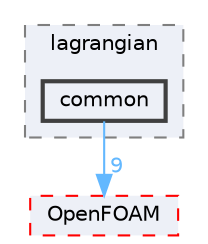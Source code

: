 digraph "src/functionObjects/lagrangian/common"
{
 // LATEX_PDF_SIZE
  bgcolor="transparent";
  edge [fontname=Helvetica,fontsize=10,labelfontname=Helvetica,labelfontsize=10];
  node [fontname=Helvetica,fontsize=10,shape=box,height=0.2,width=0.4];
  compound=true
  subgraph clusterdir_d9814129caaca576fbd52a4e4170397d {
    graph [ bgcolor="#edf0f7", pencolor="grey50", label="lagrangian", fontname=Helvetica,fontsize=10 style="filled,dashed", URL="dir_d9814129caaca576fbd52a4e4170397d.html",tooltip=""]
  dir_0c34342a8f18e857bd6881f9f906f4bb [label="common", fillcolor="#edf0f7", color="grey25", style="filled,bold", URL="dir_0c34342a8f18e857bd6881f9f906f4bb.html",tooltip=""];
  }
  dir_c5473ff19b20e6ec4dfe5c310b3778a8 [label="OpenFOAM", fillcolor="#edf0f7", color="red", style="filled,dashed", URL="dir_c5473ff19b20e6ec4dfe5c310b3778a8.html",tooltip=""];
  dir_0c34342a8f18e857bd6881f9f906f4bb->dir_c5473ff19b20e6ec4dfe5c310b3778a8 [headlabel="9", labeldistance=1.5 headhref="dir_000554_002695.html" href="dir_000554_002695.html" color="steelblue1" fontcolor="steelblue1"];
}
